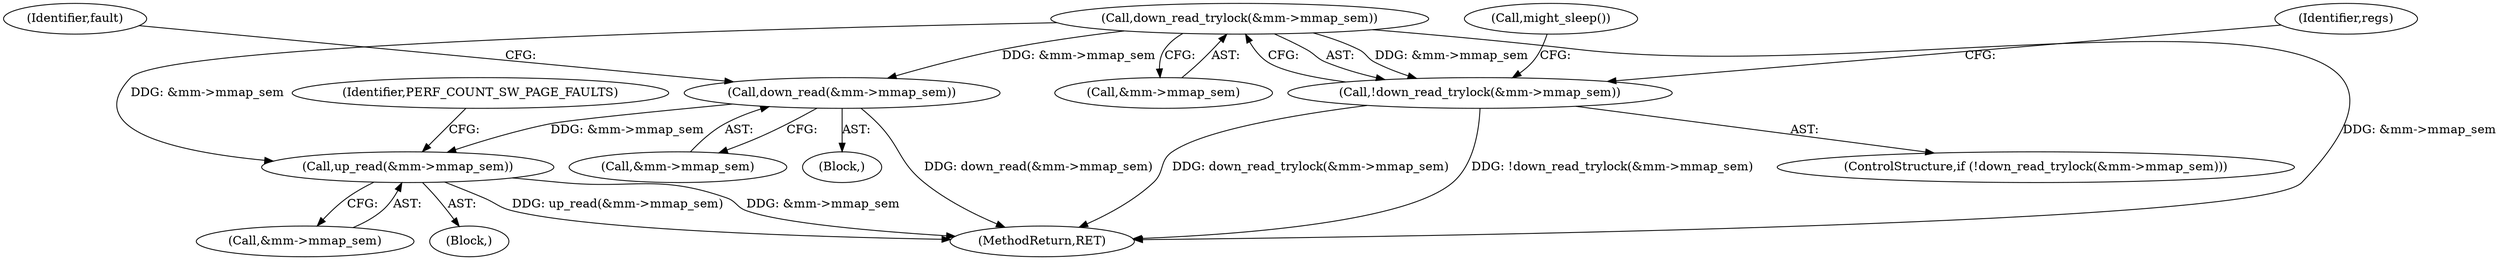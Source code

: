 digraph "0_linux_a8b0ca17b80e92faab46ee7179ba9e99ccb61233_6@API" {
"1000140" [label="(Call,down_read_trylock(&mm->mmap_sem))"];
"1000139" [label="(Call,!down_read_trylock(&mm->mmap_sem))"];
"1000157" [label="(Call,down_read(&mm->mmap_sem))"];
"1000183" [label="(Call,up_read(&mm->mmap_sem))"];
"1000145" [label="(Block,)"];
"1000139" [label="(Call,!down_read_trylock(&mm->mmap_sem))"];
"1000157" [label="(Call,down_read(&mm->mmap_sem))"];
"1000164" [label="(Call,might_sleep())"];
"1000112" [label="(Block,)"];
"1000183" [label="(Call,up_read(&mm->mmap_sem))"];
"1000184" [label="(Call,&mm->mmap_sem)"];
"1000189" [label="(Identifier,PERF_COUNT_SW_PAGE_FAULTS)"];
"1000138" [label="(ControlStructure,if (!down_read_trylock(&mm->mmap_sem)))"];
"1000177" [label="(Identifier,fault)"];
"1000150" [label="(Identifier,regs)"];
"1000140" [label="(Call,down_read_trylock(&mm->mmap_sem))"];
"1000158" [label="(Call,&mm->mmap_sem)"];
"1000281" [label="(MethodReturn,RET)"];
"1000141" [label="(Call,&mm->mmap_sem)"];
"1000140" -> "1000139"  [label="AST: "];
"1000140" -> "1000141"  [label="CFG: "];
"1000141" -> "1000140"  [label="AST: "];
"1000139" -> "1000140"  [label="CFG: "];
"1000140" -> "1000281"  [label="DDG: &mm->mmap_sem"];
"1000140" -> "1000139"  [label="DDG: &mm->mmap_sem"];
"1000140" -> "1000157"  [label="DDG: &mm->mmap_sem"];
"1000140" -> "1000183"  [label="DDG: &mm->mmap_sem"];
"1000139" -> "1000138"  [label="AST: "];
"1000150" -> "1000139"  [label="CFG: "];
"1000164" -> "1000139"  [label="CFG: "];
"1000139" -> "1000281"  [label="DDG: !down_read_trylock(&mm->mmap_sem)"];
"1000139" -> "1000281"  [label="DDG: down_read_trylock(&mm->mmap_sem)"];
"1000157" -> "1000145"  [label="AST: "];
"1000157" -> "1000158"  [label="CFG: "];
"1000158" -> "1000157"  [label="AST: "];
"1000177" -> "1000157"  [label="CFG: "];
"1000157" -> "1000281"  [label="DDG: down_read(&mm->mmap_sem)"];
"1000157" -> "1000183"  [label="DDG: &mm->mmap_sem"];
"1000183" -> "1000112"  [label="AST: "];
"1000183" -> "1000184"  [label="CFG: "];
"1000184" -> "1000183"  [label="AST: "];
"1000189" -> "1000183"  [label="CFG: "];
"1000183" -> "1000281"  [label="DDG: &mm->mmap_sem"];
"1000183" -> "1000281"  [label="DDG: up_read(&mm->mmap_sem)"];
}
